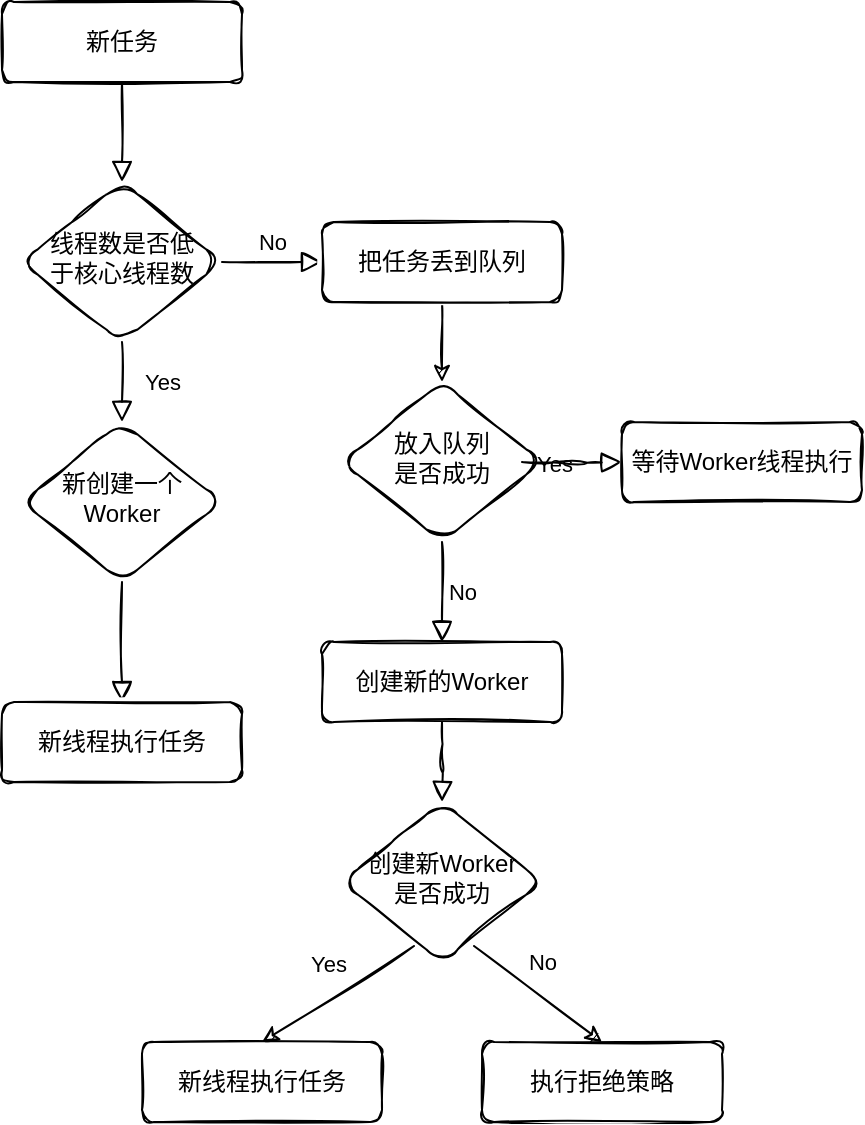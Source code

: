 <mxfile version="14.1.8" type="github">
  <diagram id="C5RBs43oDa-KdzZeNtuy" name="Page-1">
    <mxGraphModel dx="830" dy="554" grid="1" gridSize="10" guides="1" tooltips="1" connect="1" arrows="1" fold="1" page="1" pageScale="1" pageWidth="827" pageHeight="1169" math="0" shadow="0">
      <root>
        <mxCell id="WIyWlLk6GJQsqaUBKTNV-0" />
        <mxCell id="WIyWlLk6GJQsqaUBKTNV-1" parent="WIyWlLk6GJQsqaUBKTNV-0" />
        <mxCell id="WIyWlLk6GJQsqaUBKTNV-2" value="" style="html=1;jettySize=auto;orthogonalLoop=1;fontSize=11;endArrow=block;endFill=0;endSize=8;strokeWidth=1;shadow=0;labelBackgroundColor=none;edgeStyle=orthogonalEdgeStyle;sketch=1;" parent="WIyWlLk6GJQsqaUBKTNV-1" source="WIyWlLk6GJQsqaUBKTNV-3" target="WIyWlLk6GJQsqaUBKTNV-6" edge="1">
          <mxGeometry relative="1" as="geometry" />
        </mxCell>
        <mxCell id="WIyWlLk6GJQsqaUBKTNV-3" value="新任务" style="whiteSpace=wrap;html=1;fontSize=12;glass=0;strokeWidth=1;shadow=0;sketch=1;rounded=1;" parent="WIyWlLk6GJQsqaUBKTNV-1" vertex="1">
          <mxGeometry x="160" y="80" width="120" height="40" as="geometry" />
        </mxCell>
        <mxCell id="WIyWlLk6GJQsqaUBKTNV-4" value="Yes" style="html=1;jettySize=auto;orthogonalLoop=1;fontSize=11;endArrow=block;endFill=0;endSize=8;strokeWidth=1;shadow=0;labelBackgroundColor=none;edgeStyle=orthogonalEdgeStyle;sketch=1;" parent="WIyWlLk6GJQsqaUBKTNV-1" source="WIyWlLk6GJQsqaUBKTNV-6" target="WIyWlLk6GJQsqaUBKTNV-10" edge="1">
          <mxGeometry y="20" relative="1" as="geometry">
            <mxPoint as="offset" />
          </mxGeometry>
        </mxCell>
        <mxCell id="WIyWlLk6GJQsqaUBKTNV-5" value="No" style="edgeStyle=orthogonalEdgeStyle;html=1;jettySize=auto;orthogonalLoop=1;fontSize=11;endArrow=block;endFill=0;endSize=8;strokeWidth=1;shadow=0;labelBackgroundColor=none;sketch=1;" parent="WIyWlLk6GJQsqaUBKTNV-1" source="WIyWlLk6GJQsqaUBKTNV-6" target="WIyWlLk6GJQsqaUBKTNV-7" edge="1">
          <mxGeometry y="10" relative="1" as="geometry">
            <mxPoint as="offset" />
          </mxGeometry>
        </mxCell>
        <mxCell id="WIyWlLk6GJQsqaUBKTNV-6" value="线程数是否低&lt;br&gt;于核心线程数" style="rhombus;whiteSpace=wrap;html=1;shadow=0;fontFamily=Helvetica;fontSize=12;align=center;strokeWidth=1;spacing=6;spacingTop=-4;sketch=1;rounded=1;" parent="WIyWlLk6GJQsqaUBKTNV-1" vertex="1">
          <mxGeometry x="170" y="170" width="100" height="80" as="geometry" />
        </mxCell>
        <mxCell id="krxAbLGyKtYLdSTJBgwe-2" style="edgeStyle=orthogonalEdgeStyle;rounded=0;sketch=1;orthogonalLoop=1;jettySize=auto;html=1;exitX=0.5;exitY=1;exitDx=0;exitDy=0;entryX=0.5;entryY=0;entryDx=0;entryDy=0;" edge="1" parent="WIyWlLk6GJQsqaUBKTNV-1" source="WIyWlLk6GJQsqaUBKTNV-7" target="krxAbLGyKtYLdSTJBgwe-1">
          <mxGeometry relative="1" as="geometry" />
        </mxCell>
        <mxCell id="WIyWlLk6GJQsqaUBKTNV-7" value="把任务丢到队列" style="whiteSpace=wrap;html=1;fontSize=12;glass=0;strokeWidth=1;shadow=0;sketch=1;rounded=1;" parent="WIyWlLk6GJQsqaUBKTNV-1" vertex="1">
          <mxGeometry x="320" y="190" width="120" height="40" as="geometry" />
        </mxCell>
        <mxCell id="WIyWlLk6GJQsqaUBKTNV-8" value="" style="html=1;jettySize=auto;orthogonalLoop=1;fontSize=11;endArrow=block;endFill=0;endSize=8;strokeWidth=1;shadow=0;labelBackgroundColor=none;edgeStyle=orthogonalEdgeStyle;sketch=1;" parent="WIyWlLk6GJQsqaUBKTNV-1" source="WIyWlLk6GJQsqaUBKTNV-10" target="WIyWlLk6GJQsqaUBKTNV-11" edge="1">
          <mxGeometry x="0.333" y="20" relative="1" as="geometry">
            <mxPoint as="offset" />
          </mxGeometry>
        </mxCell>
        <mxCell id="WIyWlLk6GJQsqaUBKTNV-10" value="新创建一个Worker" style="rhombus;whiteSpace=wrap;html=1;shadow=0;fontFamily=Helvetica;fontSize=12;align=center;strokeWidth=1;spacing=6;spacingTop=-4;sketch=1;rounded=1;" parent="WIyWlLk6GJQsqaUBKTNV-1" vertex="1">
          <mxGeometry x="170" y="290" width="100" height="80" as="geometry" />
        </mxCell>
        <mxCell id="WIyWlLk6GJQsqaUBKTNV-11" value="新线程执行任务" style="whiteSpace=wrap;html=1;fontSize=12;glass=0;strokeWidth=1;shadow=0;sketch=1;rounded=1;" parent="WIyWlLk6GJQsqaUBKTNV-1" vertex="1">
          <mxGeometry x="160" y="430" width="120" height="40" as="geometry" />
        </mxCell>
        <mxCell id="krxAbLGyKtYLdSTJBgwe-1" value="放入队列&lt;br&gt;是否成功" style="rhombus;whiteSpace=wrap;html=1;shadow=0;fontFamily=Helvetica;fontSize=12;align=center;strokeWidth=1;spacing=6;spacingTop=-4;sketch=1;rounded=1;" vertex="1" parent="WIyWlLk6GJQsqaUBKTNV-1">
          <mxGeometry x="330" y="270" width="100" height="80" as="geometry" />
        </mxCell>
        <mxCell id="krxAbLGyKtYLdSTJBgwe-3" value="&lt;span style=&quot;font-weight: normal&quot;&gt;Yes&lt;/span&gt;" style="edgeStyle=orthogonalEdgeStyle;html=1;jettySize=auto;orthogonalLoop=1;fontSize=11;endArrow=block;endFill=0;endSize=8;strokeWidth=1;shadow=0;labelBackgroundColor=none;sketch=1;fontStyle=1" edge="1" parent="WIyWlLk6GJQsqaUBKTNV-1" target="krxAbLGyKtYLdSTJBgwe-4">
          <mxGeometry y="10" relative="1" as="geometry">
            <mxPoint as="offset" />
            <mxPoint x="420" y="310" as="sourcePoint" />
          </mxGeometry>
        </mxCell>
        <mxCell id="krxAbLGyKtYLdSTJBgwe-4" value="&lt;span style=&quot;font-weight: normal&quot;&gt;等待Worker线程执行&lt;/span&gt;" style="whiteSpace=wrap;html=1;fontSize=12;glass=0;strokeWidth=1;shadow=0;sketch=1;rounded=1;fontStyle=1" vertex="1" parent="WIyWlLk6GJQsqaUBKTNV-1">
          <mxGeometry x="470" y="290" width="120" height="40" as="geometry" />
        </mxCell>
        <mxCell id="krxAbLGyKtYLdSTJBgwe-5" value="No" style="edgeStyle=orthogonalEdgeStyle;html=1;jettySize=auto;orthogonalLoop=1;fontSize=11;endArrow=block;endFill=0;endSize=8;strokeWidth=1;shadow=0;labelBackgroundColor=none;sketch=1;entryX=0.5;entryY=0;entryDx=0;entryDy=0;exitX=0.5;exitY=1;exitDx=0;exitDy=0;" edge="1" parent="WIyWlLk6GJQsqaUBKTNV-1" target="krxAbLGyKtYLdSTJBgwe-6" source="krxAbLGyKtYLdSTJBgwe-1">
          <mxGeometry y="10" relative="1" as="geometry">
            <mxPoint as="offset" />
            <mxPoint x="280" y="420" as="sourcePoint" />
          </mxGeometry>
        </mxCell>
        <mxCell id="krxAbLGyKtYLdSTJBgwe-6" value="创建新的Worker" style="whiteSpace=wrap;html=1;fontSize=12;glass=0;strokeWidth=1;shadow=0;sketch=1;rounded=1;" vertex="1" parent="WIyWlLk6GJQsqaUBKTNV-1">
          <mxGeometry x="320" y="400" width="120" height="40" as="geometry" />
        </mxCell>
        <mxCell id="krxAbLGyKtYLdSTJBgwe-7" value="" style="html=1;jettySize=auto;orthogonalLoop=1;fontSize=11;endArrow=block;endFill=0;endSize=8;strokeWidth=1;shadow=0;labelBackgroundColor=none;edgeStyle=orthogonalEdgeStyle;sketch=1;" edge="1" parent="WIyWlLk6GJQsqaUBKTNV-1" target="krxAbLGyKtYLdSTJBgwe-8">
          <mxGeometry y="20" relative="1" as="geometry">
            <mxPoint as="offset" />
            <mxPoint x="380" y="440" as="sourcePoint" />
          </mxGeometry>
        </mxCell>
        <mxCell id="krxAbLGyKtYLdSTJBgwe-8" value="创建新Worker&lt;br&gt;是否成功" style="rhombus;whiteSpace=wrap;html=1;shadow=0;fontFamily=Helvetica;fontSize=12;align=center;strokeWidth=1;spacing=6;spacingTop=-4;sketch=1;rounded=1;" vertex="1" parent="WIyWlLk6GJQsqaUBKTNV-1">
          <mxGeometry x="330" y="480" width="100" height="80" as="geometry" />
        </mxCell>
        <mxCell id="krxAbLGyKtYLdSTJBgwe-10" value="新线程执行任务" style="whiteSpace=wrap;html=1;fontSize=12;glass=0;strokeWidth=1;shadow=0;sketch=1;rounded=1;" vertex="1" parent="WIyWlLk6GJQsqaUBKTNV-1">
          <mxGeometry x="230" y="600" width="120" height="40" as="geometry" />
        </mxCell>
        <mxCell id="krxAbLGyKtYLdSTJBgwe-11" value="" style="endArrow=classic;html=1;sketch=1;shadow=0;entryX=0.5;entryY=0;entryDx=0;entryDy=0;exitX=0.36;exitY=0.9;exitDx=0;exitDy=0;exitPerimeter=0;" edge="1" parent="WIyWlLk6GJQsqaUBKTNV-1" source="krxAbLGyKtYLdSTJBgwe-8" target="krxAbLGyKtYLdSTJBgwe-10">
          <mxGeometry width="50" height="50" relative="1" as="geometry">
            <mxPoint x="380" y="550" as="sourcePoint" />
            <mxPoint x="340" y="590" as="targetPoint" />
          </mxGeometry>
        </mxCell>
        <mxCell id="krxAbLGyKtYLdSTJBgwe-12" value="Yes" style="edgeLabel;html=1;align=center;verticalAlign=middle;resizable=0;points=[];" vertex="1" connectable="0" parent="krxAbLGyKtYLdSTJBgwe-11">
          <mxGeometry x="-0.051" y="1" relative="1" as="geometry">
            <mxPoint x="-7.65" y="-14.67" as="offset" />
          </mxGeometry>
        </mxCell>
        <mxCell id="krxAbLGyKtYLdSTJBgwe-13" value="执行拒绝策略" style="whiteSpace=wrap;html=1;fontSize=12;glass=0;strokeWidth=1;shadow=0;sketch=1;rounded=1;" vertex="1" parent="WIyWlLk6GJQsqaUBKTNV-1">
          <mxGeometry x="400" y="600" width="120" height="40" as="geometry" />
        </mxCell>
        <mxCell id="krxAbLGyKtYLdSTJBgwe-14" value="" style="endArrow=classic;html=1;sketch=1;shadow=0;entryX=0.5;entryY=0;entryDx=0;entryDy=0;exitX=0.66;exitY=0.9;exitDx=0;exitDy=0;exitPerimeter=0;" edge="1" parent="WIyWlLk6GJQsqaUBKTNV-1" target="krxAbLGyKtYLdSTJBgwe-13" source="krxAbLGyKtYLdSTJBgwe-8">
          <mxGeometry width="50" height="50" relative="1" as="geometry">
            <mxPoint x="550" y="560" as="sourcePoint" />
            <mxPoint x="510" y="590" as="targetPoint" />
          </mxGeometry>
        </mxCell>
        <mxCell id="krxAbLGyKtYLdSTJBgwe-15" value="No" style="edgeLabel;html=1;align=center;verticalAlign=middle;resizable=0;points=[];" vertex="1" connectable="0" parent="krxAbLGyKtYLdSTJBgwe-14">
          <mxGeometry x="-0.051" y="1" relative="1" as="geometry">
            <mxPoint x="3" y="-14" as="offset" />
          </mxGeometry>
        </mxCell>
      </root>
    </mxGraphModel>
  </diagram>
</mxfile>
